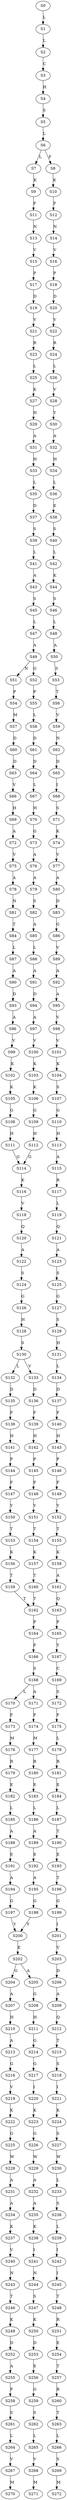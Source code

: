 strict digraph  {
	S0 -> S1 [ label = L ];
	S1 -> S2 [ label = L ];
	S2 -> S3 [ label = C ];
	S3 -> S4 [ label = H ];
	S4 -> S5 [ label = S ];
	S5 -> S6 [ label = L ];
	S6 -> S7 [ label = L ];
	S6 -> S8 [ label = F ];
	S7 -> S9 [ label = K ];
	S8 -> S10 [ label = K ];
	S9 -> S11 [ label = F ];
	S10 -> S12 [ label = F ];
	S11 -> S13 [ label = N ];
	S12 -> S14 [ label = N ];
	S13 -> S15 [ label = V ];
	S14 -> S16 [ label = V ];
	S15 -> S17 [ label = P ];
	S16 -> S18 [ label = P ];
	S17 -> S19 [ label = D ];
	S18 -> S20 [ label = D ];
	S19 -> S21 [ label = V ];
	S20 -> S22 [ label = V ];
	S21 -> S23 [ label = R ];
	S22 -> S24 [ label = R ];
	S23 -> S25 [ label = L ];
	S24 -> S26 [ label = L ];
	S25 -> S27 [ label = K ];
	S26 -> S28 [ label = V ];
	S27 -> S29 [ label = H ];
	S28 -> S30 [ label = Y ];
	S29 -> S31 [ label = A ];
	S30 -> S32 [ label = A ];
	S31 -> S33 [ label = H ];
	S32 -> S34 [ label = H ];
	S33 -> S35 [ label = L ];
	S34 -> S36 [ label = L ];
	S35 -> S37 [ label = D ];
	S36 -> S38 [ label = E ];
	S37 -> S39 [ label = S ];
	S38 -> S40 [ label = S ];
	S39 -> S41 [ label = L ];
	S40 -> S42 [ label = L ];
	S41 -> S43 [ label = A ];
	S42 -> S44 [ label = K ];
	S43 -> S45 [ label = S ];
	S44 -> S46 [ label = S ];
	S45 -> S47 [ label = L ];
	S46 -> S48 [ label = L ];
	S47 -> S49 [ label = A ];
	S48 -> S50 [ label = A ];
	S49 -> S51 [ label = N ];
	S49 -> S52 [ label = G ];
	S50 -> S53 [ label = S ];
	S51 -> S54 [ label = P ];
	S52 -> S55 [ label = P ];
	S53 -> S56 [ label = T ];
	S54 -> S57 [ label = M ];
	S55 -> S58 [ label = L ];
	S56 -> S59 [ label = V ];
	S57 -> S60 [ label = D ];
	S58 -> S61 [ label = D ];
	S59 -> S62 [ label = N ];
	S60 -> S63 [ label = D ];
	S61 -> S64 [ label = D ];
	S62 -> S65 [ label = D ];
	S63 -> S66 [ label = V ];
	S64 -> S67 [ label = L ];
	S65 -> S68 [ label = I ];
	S66 -> S69 [ label = H ];
	S67 -> S70 [ label = H ];
	S68 -> S71 [ label = S ];
	S69 -> S72 [ label = A ];
	S70 -> S73 [ label = G ];
	S71 -> S74 [ label = K ];
	S72 -> S75 [ label = V ];
	S73 -> S76 [ label = A ];
	S74 -> S77 [ label = V ];
	S75 -> S78 [ label = A ];
	S76 -> S79 [ label = A ];
	S77 -> S80 [ label = A ];
	S78 -> S81 [ label = N ];
	S79 -> S82 [ label = S ];
	S80 -> S83 [ label = D ];
	S81 -> S84 [ label = T ];
	S82 -> S85 [ label = A ];
	S83 -> S86 [ label = G ];
	S84 -> S87 [ label = L ];
	S85 -> S88 [ label = L ];
	S86 -> S89 [ label = V ];
	S87 -> S90 [ label = A ];
	S88 -> S91 [ label = A ];
	S89 -> S92 [ label = A ];
	S90 -> S93 [ label = D ];
	S91 -> S94 [ label = D ];
	S92 -> S95 [ label = A ];
	S93 -> S96 [ label = A ];
	S94 -> S97 [ label = A ];
	S95 -> S98 [ label = V ];
	S96 -> S99 [ label = V ];
	S97 -> S100 [ label = V ];
	S98 -> S101 [ label = V ];
	S99 -> S102 [ label = K ];
	S100 -> S103 [ label = K ];
	S101 -> S104 [ label = K ];
	S102 -> S105 [ label = K ];
	S103 -> S106 [ label = K ];
	S104 -> S107 [ label = S ];
	S105 -> S108 [ label = G ];
	S106 -> S109 [ label = G ];
	S107 -> S110 [ label = G ];
	S108 -> S111 [ label = H ];
	S109 -> S112 [ label = H ];
	S110 -> S113 [ label = H ];
	S111 -> S114 [ label = G ];
	S112 -> S114 [ label = G ];
	S113 -> S115 [ label = A ];
	S114 -> S116 [ label = K ];
	S115 -> S117 [ label = R ];
	S116 -> S118 [ label = V ];
	S117 -> S119 [ label = L ];
	S118 -> S120 [ label = Q ];
	S119 -> S121 [ label = Q ];
	S120 -> S122 [ label = A ];
	S121 -> S123 [ label = A ];
	S122 -> S124 [ label = S ];
	S123 -> S125 [ label = S ];
	S124 -> S126 [ label = G ];
	S125 -> S127 [ label = G ];
	S126 -> S128 [ label = H ];
	S127 -> S129 [ label = S ];
	S128 -> S130 [ label = S ];
	S129 -> S131 [ label = H ];
	S130 -> S132 [ label = L ];
	S130 -> S133 [ label = V ];
	S131 -> S134 [ label = L ];
	S132 -> S135 [ label = D ];
	S133 -> S136 [ label = D ];
	S134 -> S137 [ label = D ];
	S135 -> S138 [ label = F ];
	S136 -> S139 [ label = F ];
	S137 -> S140 [ label = F ];
	S138 -> S141 [ label = H ];
	S139 -> S142 [ label = H ];
	S140 -> S143 [ label = H ];
	S141 -> S144 [ label = P ];
	S142 -> S145 [ label = P ];
	S143 -> S146 [ label = P ];
	S144 -> S147 [ label = F ];
	S145 -> S148 [ label = F ];
	S146 -> S149 [ label = F ];
	S147 -> S150 [ label = Y ];
	S148 -> S151 [ label = Y ];
	S149 -> S152 [ label = Y ];
	S150 -> S153 [ label = T ];
	S151 -> S154 [ label = T ];
	S152 -> S155 [ label = T ];
	S153 -> S156 [ label = K ];
	S154 -> S157 [ label = K ];
	S155 -> S158 [ label = K ];
	S156 -> S159 [ label = T ];
	S157 -> S160 [ label = T ];
	S158 -> S161 [ label = A ];
	S159 -> S162 [ label = T ];
	S160 -> S162 [ label = T ];
	S161 -> S163 [ label = Q ];
	S162 -> S164 [ label = P ];
	S163 -> S165 [ label = P ];
	S164 -> S166 [ label = F ];
	S165 -> S167 [ label = Y ];
	S166 -> S168 [ label = S ];
	S167 -> S169 [ label = C ];
	S168 -> S170 [ label = L ];
	S168 -> S171 [ label = A ];
	S169 -> S172 [ label = S ];
	S170 -> S173 [ label = F ];
	S171 -> S174 [ label = F ];
	S172 -> S175 [ label = F ];
	S173 -> S176 [ label = M ];
	S174 -> S177 [ label = M ];
	S175 -> S178 [ label = L ];
	S176 -> S179 [ label = R ];
	S177 -> S180 [ label = R ];
	S178 -> S181 [ label = R ];
	S179 -> S182 [ label = E ];
	S180 -> S183 [ label = E ];
	S181 -> S184 [ label = E ];
	S182 -> S185 [ label = L ];
	S183 -> S186 [ label = L ];
	S184 -> S187 [ label = L ];
	S185 -> S188 [ label = A ];
	S186 -> S189 [ label = A ];
	S187 -> S190 [ label = T ];
	S188 -> S191 [ label = E ];
	S189 -> S192 [ label = E ];
	S190 -> S193 [ label = E ];
	S191 -> S194 [ label = A ];
	S192 -> S195 [ label = A ];
	S193 -> S196 [ label = T ];
	S194 -> S197 [ label = G ];
	S195 -> S198 [ label = G ];
	S196 -> S199 [ label = G ];
	S197 -> S200 [ label = Y ];
	S198 -> S200 [ label = Y ];
	S199 -> S201 [ label = I ];
	S200 -> S202 [ label = E ];
	S201 -> S203 [ label = V ];
	S202 -> S204 [ label = G ];
	S202 -> S205 [ label = A ];
	S203 -> S206 [ label = D ];
	S204 -> S207 [ label = A ];
	S205 -> S208 [ label = G ];
	S206 -> S209 [ label = A ];
	S207 -> S210 [ label = H ];
	S208 -> S211 [ label = H ];
	S209 -> S212 [ label = Q ];
	S210 -> S213 [ label = A ];
	S211 -> S214 [ label = G ];
	S212 -> S215 [ label = T ];
	S213 -> S216 [ label = G ];
	S214 -> S217 [ label = G ];
	S215 -> S218 [ label = S ];
	S216 -> S219 [ label = V ];
	S217 -> S220 [ label = I ];
	S218 -> S221 [ label = I ];
	S219 -> S222 [ label = K ];
	S220 -> S223 [ label = K ];
	S221 -> S224 [ label = K ];
	S222 -> S225 [ label = G ];
	S223 -> S226 [ label = G ];
	S224 -> S227 [ label = S ];
	S225 -> S228 [ label = W ];
	S226 -> S229 [ label = W ];
	S227 -> S230 [ label = W ];
	S228 -> S231 [ label = A ];
	S229 -> S232 [ label = A ];
	S230 -> S233 [ label = L ];
	S231 -> S234 [ label = A ];
	S232 -> S235 [ label = A ];
	S233 -> S236 [ label = S ];
	S234 -> S237 [ label = K ];
	S235 -> S238 [ label = K ];
	S236 -> S239 [ label = L ];
	S237 -> S240 [ label = V ];
	S238 -> S241 [ label = I ];
	S239 -> S242 [ label = I ];
	S240 -> S243 [ label = N ];
	S241 -> S244 [ label = N ];
	S242 -> S245 [ label = I ];
	S243 -> S246 [ label = T ];
	S244 -> S247 [ label = S ];
	S245 -> S248 [ label = T ];
	S246 -> S249 [ label = K ];
	S247 -> S250 [ label = K ];
	S248 -> S251 [ label = R ];
	S249 -> S252 [ label = D ];
	S250 -> S253 [ label = D ];
	S251 -> S254 [ label = E ];
	S252 -> S255 [ label = A ];
	S253 -> S256 [ label = E ];
	S254 -> S257 [ label = T ];
	S255 -> S258 [ label = P ];
	S256 -> S259 [ label = G ];
	S257 -> S260 [ label = R ];
	S258 -> S261 [ label = S ];
	S259 -> S262 [ label = S ];
	S260 -> S263 [ label = T ];
	S261 -> S264 [ label = L ];
	S262 -> S265 [ label = L ];
	S263 -> S266 [ label = L ];
	S264 -> S267 [ label = V ];
	S265 -> S268 [ label = V ];
	S266 -> S269 [ label = S ];
	S267 -> S270 [ label = M ];
	S268 -> S271 [ label = M ];
	S269 -> S272 [ label = M ];
}
